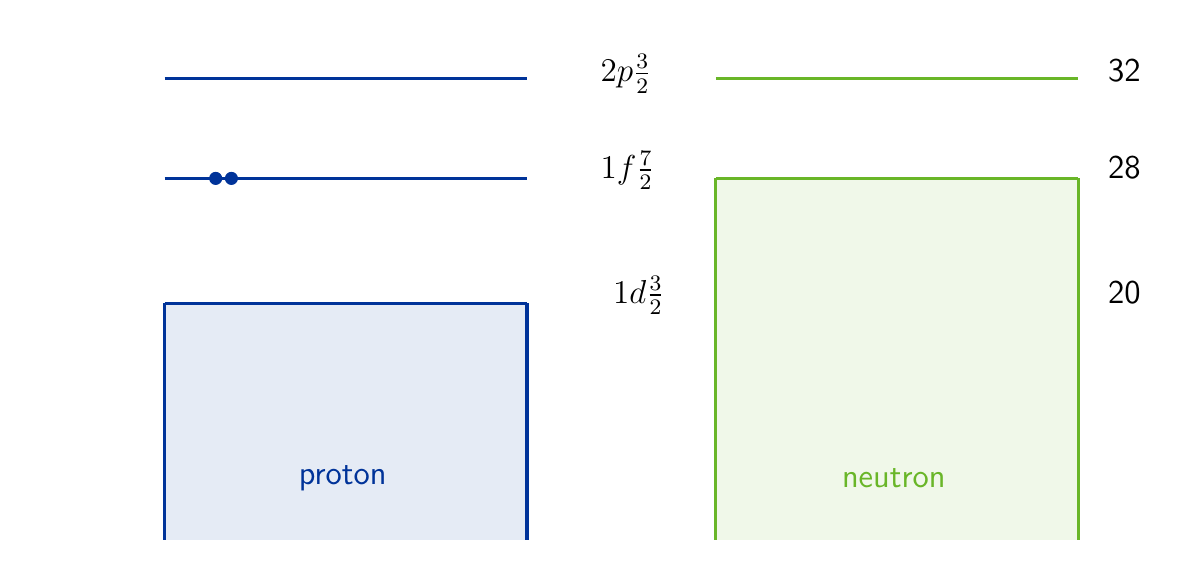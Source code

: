 \begin{tikzpicture}[y=-1cm]
  \sf
  \definecolor{red}{RGB}{221,42,43}
  \definecolor{green}{RGB}{105,182,40}
  \definecolor{blue}{RGB}{0,51,153}
  \definecolor{orange}{RGB}{192,128,64}

  \clip (3.5,13) rectangle (18,6.5);

  \fill[blue!10] (5.239,10.001) rectangle (9.842,13.018);
  \draw[blue, very thick] (5.239,13.018) -- (5.239,10.001);
  \draw[blue, very thick] (9.842,13.018) -- (9.842,10.001);
  \draw[blue, very thick] (5.239,10.001) -- (9.842,10.001);
  \draw[blue, very thick] (5.239,8.414) -- (9.842,8.414);
  \draw[blue, very thick] (5.239,7.144) -- (9.842,7.144);

  \begin{scope}[xshift=7cm]
    \fill[green!10] (5.239,8.414) rectangle (9.842,13.018);
    \draw[green, very thick] (5.239,13.018) -- (5.239,8.414);
    \draw[green, very thick] (9.842,13.018) -- (9.842,8.414);
    \path (7.5,12.224) node[text=green] {\large{}neutron};
    \draw[green, very thick] (5.239,8.414) -- (9.842,8.414);
    \draw[green, very thick] (5.239,7.144) -- (9.842,7.144);
  \end{scope}

  \begin{scope}[xshift=-10pt]
    \draw[blue,fill=blue] (6.239,8.414) circle (0.076cm);
    \draw[blue,fill=blue] (6.439,8.414) circle (0.076cm);
  \end{scope}

  \begin{scope}[xshift=7cm]
    \path (3.651,8.414) node[text=black,anchor=base west] {\large{}$1f\tfrac{7}{2}$};
    \path (3.651,7.185) node[text=black,anchor=base west] {\large{}$2p\tfrac{3}{2}$};
    \path (3.81,10.001) node[text=black,anchor=base west] {\large{}$1d\tfrac{3}{2}$};
  \end{scope}

  \path (17.098,8.414) node[text=black,anchor=base west] {\large{}28};
  \path (17.098,7.185) node[text=black,anchor=base west] {\large{}32};
  \path (17.098,10.001) node[text=black,anchor=base west] {\large{}20};

  \path (7.5,12.224) node[text=blue] {\large{}proton};

\end{tikzpicture}%

%% Configure (x)emacs for this file ...
%% Local Variables:
%% mode: latex
%% End:
